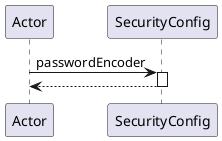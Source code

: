 @startuml
participant Actor
Actor -> SecurityConfig : passwordEncoder
activate SecurityConfig
return
@enduml